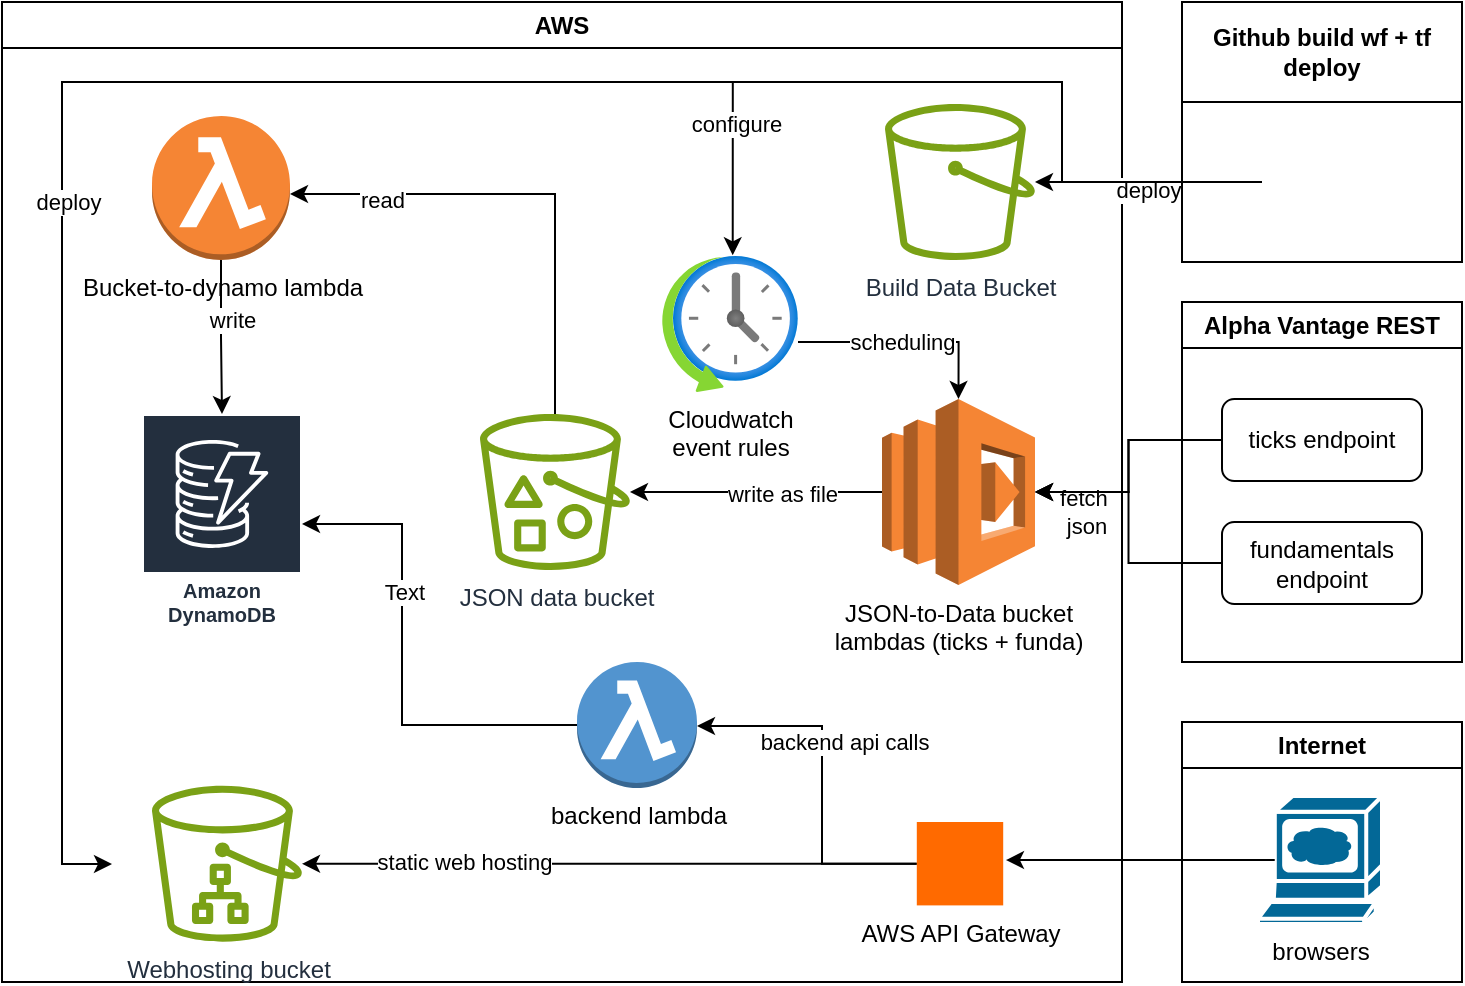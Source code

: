 <mxfile version="27.1.6">
  <diagram name="1 oldal" id="AE7PhsLBC-s5flTtmjhg">
    <mxGraphModel dx="786" dy="439" grid="1" gridSize="10" guides="1" tooltips="1" connect="1" arrows="1" fold="1" page="1" pageScale="1" pageWidth="827" pageHeight="1169" background="#ffffff" math="0" shadow="0">
      <root>
        <mxCell id="0" />
        <mxCell id="1" parent="0" />
        <mxCell id="jOvSbTWc-YH8an7H_u_1-9" value="AWS" style="swimlane;whiteSpace=wrap;html=1;" parent="1" vertex="1">
          <mxGeometry x="30" y="30" width="560" height="490" as="geometry" />
        </mxCell>
        <mxCell id="jOvSbTWc-YH8an7H_u_1-36" value="" style="edgeStyle=orthogonalEdgeStyle;rounded=0;orthogonalLoop=1;jettySize=auto;html=1;" parent="jOvSbTWc-YH8an7H_u_1-9" source="jOvSbTWc-YH8an7H_u_1-14" target="jOvSbTWc-YH8an7H_u_1-35" edge="1">
          <mxGeometry relative="1" as="geometry">
            <Array as="points">
              <mxPoint x="410" y="431" />
              <mxPoint x="410" y="362" />
            </Array>
          </mxGeometry>
        </mxCell>
        <mxCell id="jOvSbTWc-YH8an7H_u_1-46" value="backend api calls" style="edgeLabel;html=1;align=center;verticalAlign=middle;resizable=0;points=[];" parent="jOvSbTWc-YH8an7H_u_1-36" vertex="1" connectable="0">
          <mxGeometry x="0.797" relative="1" as="geometry">
            <mxPoint x="55" y="8" as="offset" />
          </mxGeometry>
        </mxCell>
        <mxCell id="jOvSbTWc-YH8an7H_u_1-37" value="" style="edgeStyle=orthogonalEdgeStyle;rounded=0;orthogonalLoop=1;jettySize=auto;html=1;" parent="jOvSbTWc-YH8an7H_u_1-9" source="jOvSbTWc-YH8an7H_u_1-14" target="jOvSbTWc-YH8an7H_u_1-18" edge="1">
          <mxGeometry relative="1" as="geometry" />
        </mxCell>
        <mxCell id="jOvSbTWc-YH8an7H_u_1-45" value="static web hosting" style="edgeLabel;html=1;align=center;verticalAlign=middle;resizable=0;points=[];" parent="jOvSbTWc-YH8an7H_u_1-37" vertex="1" connectable="0">
          <mxGeometry x="0.473" y="-1" relative="1" as="geometry">
            <mxPoint as="offset" />
          </mxGeometry>
        </mxCell>
        <mxCell id="jOvSbTWc-YH8an7H_u_1-14" value="AWS API Gateway" style="points=[];aspect=fixed;html=1;align=center;shadow=0;dashed=0;fillColor=#FF6A00;strokeColor=none;shape=mxgraph.alibaba_cloud.apigateway;labelPosition=center;verticalLabelPosition=bottom;verticalAlign=top;" parent="jOvSbTWc-YH8an7H_u_1-9" vertex="1">
          <mxGeometry x="457.4" y="410" width="43.2" height="41.7" as="geometry" />
        </mxCell>
        <mxCell id="jOvSbTWc-YH8an7H_u_1-15" value="Amazon DynamoDB" style="sketch=0;outlineConnect=0;fontColor=#232F3E;gradientColor=none;strokeColor=#ffffff;fillColor=#232F3E;dashed=0;verticalLabelPosition=middle;verticalAlign=bottom;align=center;html=1;whiteSpace=wrap;fontSize=10;fontStyle=1;spacing=3;shape=mxgraph.aws4.productIcon;prIcon=mxgraph.aws4.dynamodb;" parent="jOvSbTWc-YH8an7H_u_1-9" vertex="1">
          <mxGeometry x="70" y="206" width="80" height="110" as="geometry" />
        </mxCell>
        <mxCell id="jOvSbTWc-YH8an7H_u_1-17" value="Build Data Bucket" style="sketch=0;outlineConnect=0;fontColor=#232F3E;gradientColor=none;fillColor=#7AA116;strokeColor=none;dashed=0;verticalLabelPosition=bottom;verticalAlign=top;align=center;html=1;fontSize=12;fontStyle=0;aspect=fixed;pointerEvents=1;shape=mxgraph.aws4.bucket;" parent="jOvSbTWc-YH8an7H_u_1-9" vertex="1">
          <mxGeometry x="441.5" y="51" width="75" height="78" as="geometry" />
        </mxCell>
        <mxCell id="jOvSbTWc-YH8an7H_u_1-18" value="Webhosting bucket" style="sketch=0;outlineConnect=0;fontColor=#232F3E;gradientColor=none;fillColor=#7AA116;strokeColor=none;dashed=0;verticalLabelPosition=bottom;verticalAlign=top;align=center;html=1;fontSize=12;fontStyle=0;aspect=fixed;pointerEvents=1;shape=mxgraph.aws4.simple_storage_service_directory_bucket;" parent="jOvSbTWc-YH8an7H_u_1-9" vertex="1">
          <mxGeometry x="75" y="391.85" width="75" height="78" as="geometry" />
        </mxCell>
        <mxCell id="jOvSbTWc-YH8an7H_u_1-32" value="" style="edgeStyle=orthogonalEdgeStyle;rounded=0;orthogonalLoop=1;jettySize=auto;html=1;" parent="jOvSbTWc-YH8an7H_u_1-9" source="jOvSbTWc-YH8an7H_u_1-16" target="jOvSbTWc-YH8an7H_u_1-31" edge="1">
          <mxGeometry relative="1" as="geometry">
            <Array as="points">
              <mxPoint x="277" y="96" />
            </Array>
          </mxGeometry>
        </mxCell>
        <mxCell id="jOvSbTWc-YH8an7H_u_1-43" value="read" style="edgeLabel;html=1;align=center;verticalAlign=middle;resizable=0;points=[];" parent="jOvSbTWc-YH8an7H_u_1-32" vertex="1" connectable="0">
          <mxGeometry x="0.623" y="3" relative="1" as="geometry">
            <mxPoint as="offset" />
          </mxGeometry>
        </mxCell>
        <mxCell id="jOvSbTWc-YH8an7H_u_1-16" value="JSON data bucket" style="sketch=0;outlineConnect=0;fontColor=#232F3E;gradientColor=none;fillColor=#7AA116;strokeColor=none;dashed=0;verticalLabelPosition=bottom;verticalAlign=top;align=center;html=1;fontSize=12;fontStyle=0;aspect=fixed;pointerEvents=1;shape=mxgraph.aws4.bucket_with_objects;" parent="jOvSbTWc-YH8an7H_u_1-9" vertex="1">
          <mxGeometry x="239" y="206" width="75" height="78" as="geometry" />
        </mxCell>
        <mxCell id="jOvSbTWc-YH8an7H_u_1-30" value="" style="edgeStyle=orthogonalEdgeStyle;rounded=0;orthogonalLoop=1;jettySize=auto;html=1;" parent="jOvSbTWc-YH8an7H_u_1-9" source="jOvSbTWc-YH8an7H_u_1-25" target="jOvSbTWc-YH8an7H_u_1-16" edge="1">
          <mxGeometry relative="1" as="geometry" />
        </mxCell>
        <mxCell id="jOvSbTWc-YH8an7H_u_1-42" value="write as file" style="edgeLabel;html=1;align=center;verticalAlign=middle;resizable=0;points=[];" parent="jOvSbTWc-YH8an7H_u_1-30" vertex="1" connectable="0">
          <mxGeometry x="-0.2" y="1" relative="1" as="geometry">
            <mxPoint as="offset" />
          </mxGeometry>
        </mxCell>
        <mxCell id="jOvSbTWc-YH8an7H_u_1-25" value="JSON-to-Data bucket&lt;br&gt;lambdas (ticks + funda)" style="outlineConnect=0;dashed=0;verticalLabelPosition=bottom;verticalAlign=top;align=center;html=1;shape=mxgraph.aws3.lambda;fillColor=#F58534;gradientColor=none;" parent="jOvSbTWc-YH8an7H_u_1-9" vertex="1">
          <mxGeometry x="440" y="198.5" width="76.5" height="93" as="geometry" />
        </mxCell>
        <mxCell id="jOvSbTWc-YH8an7H_u_1-34" value="" style="edgeStyle=orthogonalEdgeStyle;rounded=0;orthogonalLoop=1;jettySize=auto;html=1;" parent="jOvSbTWc-YH8an7H_u_1-9" source="jOvSbTWc-YH8an7H_u_1-31" target="jOvSbTWc-YH8an7H_u_1-15" edge="1">
          <mxGeometry relative="1" as="geometry" />
        </mxCell>
        <mxCell id="jOvSbTWc-YH8an7H_u_1-44" value="write" style="edgeLabel;html=1;align=center;verticalAlign=middle;resizable=0;points=[];" parent="jOvSbTWc-YH8an7H_u_1-34" vertex="1" connectable="0">
          <mxGeometry x="-0.224" y="5" relative="1" as="geometry">
            <mxPoint as="offset" />
          </mxGeometry>
        </mxCell>
        <mxCell id="jOvSbTWc-YH8an7H_u_1-31" value="Bucket-to-dynamo lambda" style="outlineConnect=0;dashed=0;verticalLabelPosition=bottom;verticalAlign=top;align=center;html=1;shape=mxgraph.aws3.lambda_function;fillColor=#F58534;gradientColor=none;" parent="jOvSbTWc-YH8an7H_u_1-9" vertex="1">
          <mxGeometry x="75" y="57" width="69" height="72" as="geometry" />
        </mxCell>
        <mxCell id="jOvSbTWc-YH8an7H_u_1-47" value="" style="edgeStyle=orthogonalEdgeStyle;rounded=0;orthogonalLoop=1;jettySize=auto;html=1;" parent="jOvSbTWc-YH8an7H_u_1-9" source="jOvSbTWc-YH8an7H_u_1-35" target="jOvSbTWc-YH8an7H_u_1-15" edge="1">
          <mxGeometry relative="1" as="geometry">
            <Array as="points">
              <mxPoint x="200" y="362" />
              <mxPoint x="200" y="261" />
            </Array>
          </mxGeometry>
        </mxCell>
        <mxCell id="jOvSbTWc-YH8an7H_u_1-48" value="Text" style="edgeLabel;html=1;align=center;verticalAlign=middle;resizable=0;points=[];" parent="jOvSbTWc-YH8an7H_u_1-47" vertex="1" connectable="0">
          <mxGeometry x="0.294" y="-1" relative="1" as="geometry">
            <mxPoint as="offset" />
          </mxGeometry>
        </mxCell>
        <mxCell id="jOvSbTWc-YH8an7H_u_1-35" value="backend lambda" style="outlineConnect=0;dashed=0;verticalLabelPosition=bottom;verticalAlign=top;align=center;html=1;shape=mxgraph.aws3.lambda_function;fillColor=#5294CF;gradientColor=none;" parent="jOvSbTWc-YH8an7H_u_1-9" vertex="1">
          <mxGeometry x="287.5" y="330" width="60" height="63" as="geometry" />
        </mxCell>
        <mxCell id="Z-rc2Bojkow0eZLFUQOT-1" value="Cloudwatch &lt;br&gt;event rules" style="image;aspect=fixed;html=1;points=[];align=center;fontSize=12;image=img/lib/azure2/general/Scheduler.svg;" vertex="1" parent="jOvSbTWc-YH8an7H_u_1-9">
          <mxGeometry x="330" y="127" width="68" height="68" as="geometry" />
        </mxCell>
        <mxCell id="jOvSbTWc-YH8an7H_u_1-23" value="" style="edgeStyle=orthogonalEdgeStyle;rounded=0;orthogonalLoop=1;jettySize=auto;html=1;" parent="jOvSbTWc-YH8an7H_u_1-9" edge="1">
          <mxGeometry relative="1" as="geometry">
            <Array as="points">
              <mxPoint x="530" y="90" />
              <mxPoint x="530" y="40" />
              <mxPoint x="30" y="40" />
              <mxPoint x="30" y="431" />
            </Array>
            <mxPoint x="610" y="90" as="sourcePoint" />
            <mxPoint x="55" y="431" as="targetPoint" />
          </mxGeometry>
        </mxCell>
        <mxCell id="jOvSbTWc-YH8an7H_u_1-39" value="deploy" style="edgeLabel;html=1;align=center;verticalAlign=middle;resizable=0;points=[];" parent="jOvSbTWc-YH8an7H_u_1-23" vertex="1" connectable="0">
          <mxGeometry x="-0.929" y="4" relative="1" as="geometry">
            <mxPoint as="offset" />
          </mxGeometry>
        </mxCell>
        <mxCell id="jOvSbTWc-YH8an7H_u_1-51" value="deploy" style="edgeLabel;html=1;align=center;verticalAlign=middle;resizable=0;points=[];" parent="jOvSbTWc-YH8an7H_u_1-23" vertex="1" connectable="0">
          <mxGeometry x="0.319" y="3" relative="1" as="geometry">
            <mxPoint as="offset" />
          </mxGeometry>
        </mxCell>
        <mxCell id="Z-rc2Bojkow0eZLFUQOT-2" style="edgeStyle=orthogonalEdgeStyle;rounded=0;orthogonalLoop=1;jettySize=auto;html=1;entryX=0.5;entryY=0;entryDx=0;entryDy=0;entryPerimeter=0;" edge="1" parent="jOvSbTWc-YH8an7H_u_1-9" source="Z-rc2Bojkow0eZLFUQOT-1" target="jOvSbTWc-YH8an7H_u_1-25">
          <mxGeometry relative="1" as="geometry">
            <Array as="points">
              <mxPoint x="478" y="170" />
            </Array>
          </mxGeometry>
        </mxCell>
        <mxCell id="Z-rc2Bojkow0eZLFUQOT-3" value="scheduling" style="edgeLabel;html=1;align=center;verticalAlign=middle;resizable=0;points=[];" vertex="1" connectable="0" parent="Z-rc2Bojkow0eZLFUQOT-2">
          <mxGeometry x="-0.139" y="-4" relative="1" as="geometry">
            <mxPoint x="5" y="-4" as="offset" />
          </mxGeometry>
        </mxCell>
        <mxCell id="jOvSbTWc-YH8an7H_u_1-11" value="Alpha Vantage REST" style="swimlane;whiteSpace=wrap;html=1;" parent="1" vertex="1">
          <mxGeometry x="620" y="180" width="140" height="180" as="geometry" />
        </mxCell>
        <mxCell id="jOvSbTWc-YH8an7H_u_1-26" value="&lt;div&gt;&lt;span style=&quot;background-color: transparent; color: light-dark(rgb(0, 0, 0), rgb(255, 255, 255));&quot;&gt;ticks endpoint&lt;/span&gt;&lt;/div&gt;" style="rounded=1;whiteSpace=wrap;html=1;" parent="jOvSbTWc-YH8an7H_u_1-11" vertex="1">
          <mxGeometry x="20" y="48.5" width="100" height="41" as="geometry" />
        </mxCell>
        <mxCell id="jOvSbTWc-YH8an7H_u_1-27" value="fundamentals endpoint" style="rounded=1;whiteSpace=wrap;html=1;" parent="jOvSbTWc-YH8an7H_u_1-11" vertex="1">
          <mxGeometry x="20" y="110" width="100" height="41" as="geometry" />
        </mxCell>
        <mxCell id="jOvSbTWc-YH8an7H_u_1-12" value="Internet" style="swimlane;whiteSpace=wrap;html=1;" parent="1" vertex="1">
          <mxGeometry x="620" y="390" width="140" height="130" as="geometry" />
        </mxCell>
        <mxCell id="jOvSbTWc-YH8an7H_u_1-49" value="browsers" style="shape=mxgraph.cisco.computers_and_peripherals.web_browser;html=1;pointerEvents=1;dashed=0;fillColor=#036897;strokeColor=#ffffff;strokeWidth=2;verticalLabelPosition=bottom;verticalAlign=top;align=center;outlineConnect=0;" parent="jOvSbTWc-YH8an7H_u_1-12" vertex="1">
          <mxGeometry x="38" y="37" width="62" height="64" as="geometry" />
        </mxCell>
        <mxCell id="jOvSbTWc-YH8an7H_u_1-19" value="Github build wf + tf deploy" style="swimlane;whiteSpace=wrap;html=1;startSize=50;" parent="1" vertex="1">
          <mxGeometry x="620" y="30" width="140" height="130" as="geometry" />
        </mxCell>
        <mxCell id="jOvSbTWc-YH8an7H_u_1-20" value="" style="shape=image;html=1;verticalAlign=top;verticalLabelPosition=bottom;labelBackgroundColor=#ffffff;imageAspect=0;aspect=fixed;image=https://cdn4.iconfinder.com/data/icons/ionicons/512/icon-social-github-128.png" parent="jOvSbTWc-YH8an7H_u_1-19" vertex="1">
          <mxGeometry x="40" y="60" width="60" height="60" as="geometry" />
        </mxCell>
        <mxCell id="jOvSbTWc-YH8an7H_u_1-28" value="" style="edgeStyle=orthogonalEdgeStyle;rounded=0;orthogonalLoop=1;jettySize=auto;html=1;" parent="1" source="jOvSbTWc-YH8an7H_u_1-26" target="jOvSbTWc-YH8an7H_u_1-25" edge="1">
          <mxGeometry relative="1" as="geometry" />
        </mxCell>
        <mxCell id="jOvSbTWc-YH8an7H_u_1-40" value="fetch&amp;nbsp;&lt;div&gt;json&lt;/div&gt;" style="edgeLabel;html=1;align=center;verticalAlign=middle;resizable=0;points=[];" parent="jOvSbTWc-YH8an7H_u_1-28" vertex="1" connectable="0">
          <mxGeometry x="-0.774" y="1" relative="1" as="geometry">
            <mxPoint x="-55" y="35" as="offset" />
          </mxGeometry>
        </mxCell>
        <mxCell id="jOvSbTWc-YH8an7H_u_1-29" value="" style="edgeStyle=orthogonalEdgeStyle;rounded=0;orthogonalLoop=1;jettySize=auto;html=1;" parent="1" source="jOvSbTWc-YH8an7H_u_1-27" target="jOvSbTWc-YH8an7H_u_1-25" edge="1">
          <mxGeometry relative="1" as="geometry" />
        </mxCell>
        <mxCell id="jOvSbTWc-YH8an7H_u_1-38" value="" style="edgeStyle=orthogonalEdgeStyle;rounded=0;orthogonalLoop=1;jettySize=auto;html=1;" parent="1" source="jOvSbTWc-YH8an7H_u_1-20" target="jOvSbTWc-YH8an7H_u_1-17" edge="1">
          <mxGeometry relative="1" as="geometry" />
        </mxCell>
        <mxCell id="jOvSbTWc-YH8an7H_u_1-41" value="" style="edgeStyle=orthogonalEdgeStyle;rounded=0;orthogonalLoop=1;jettySize=auto;html=1;" parent="1" source="jOvSbTWc-YH8an7H_u_1-26" target="jOvSbTWc-YH8an7H_u_1-25" edge="1">
          <mxGeometry relative="1" as="geometry" />
        </mxCell>
        <mxCell id="jOvSbTWc-YH8an7H_u_1-50" style="edgeStyle=orthogonalEdgeStyle;rounded=0;orthogonalLoop=1;jettySize=auto;html=1;exitX=0.135;exitY=0.5;exitDx=0;exitDy=0;exitPerimeter=0;entryX=1.032;entryY=0.456;entryDx=0;entryDy=0;entryPerimeter=0;" parent="1" source="jOvSbTWc-YH8an7H_u_1-49" target="jOvSbTWc-YH8an7H_u_1-14" edge="1">
          <mxGeometry relative="1" as="geometry">
            <mxPoint x="540" y="461" as="targetPoint" />
          </mxGeometry>
        </mxCell>
        <mxCell id="Z-rc2Bojkow0eZLFUQOT-4" style="edgeStyle=orthogonalEdgeStyle;rounded=0;orthogonalLoop=1;jettySize=auto;html=1;exitX=0;exitY=0.5;exitDx=0;exitDy=0;entryX=0.52;entryY=-0.005;entryDx=0;entryDy=0;entryPerimeter=0;" edge="1" parent="1" source="jOvSbTWc-YH8an7H_u_1-20" target="Z-rc2Bojkow0eZLFUQOT-1">
          <mxGeometry relative="1" as="geometry">
            <Array as="points">
              <mxPoint x="560" y="120" />
              <mxPoint x="560" y="70" />
              <mxPoint x="395" y="70" />
            </Array>
          </mxGeometry>
        </mxCell>
        <mxCell id="Z-rc2Bojkow0eZLFUQOT-5" value="configure" style="edgeLabel;html=1;align=center;verticalAlign=middle;resizable=0;points=[];" vertex="1" connectable="0" parent="Z-rc2Bojkow0eZLFUQOT-4">
          <mxGeometry x="0.673" y="1" relative="1" as="geometry">
            <mxPoint as="offset" />
          </mxGeometry>
        </mxCell>
      </root>
    </mxGraphModel>
  </diagram>
</mxfile>
